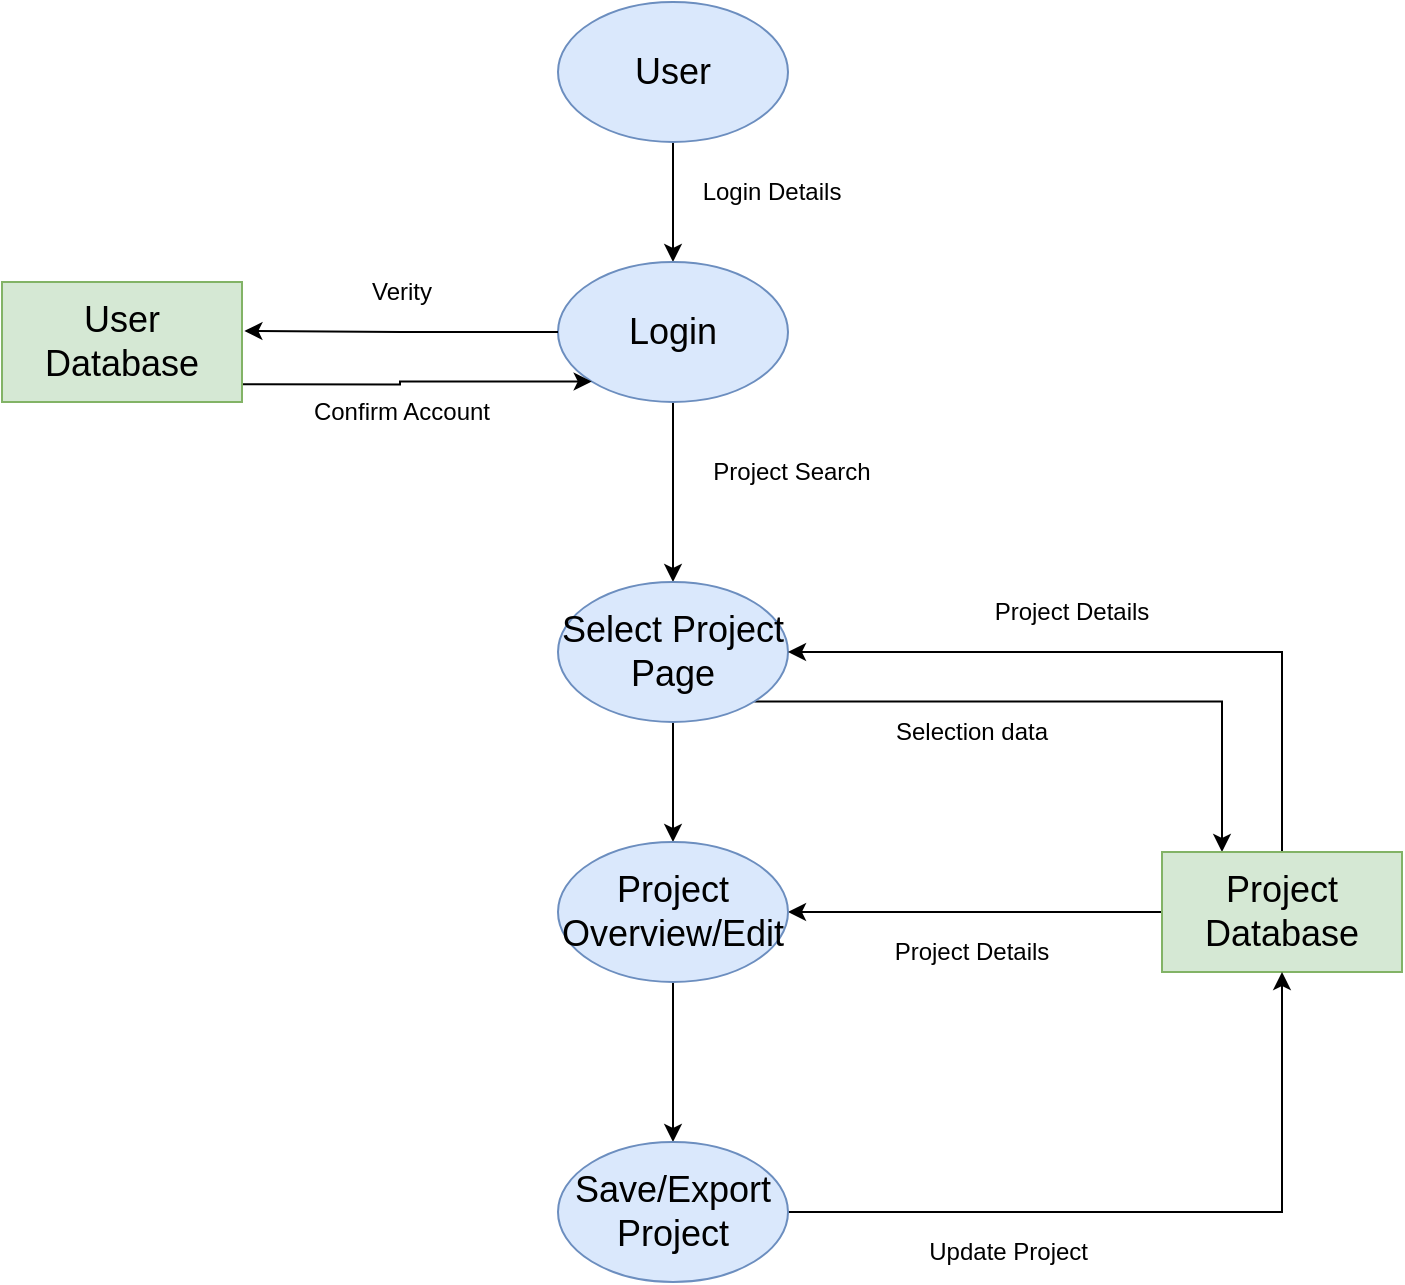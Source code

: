 <mxfile version="26.0.15">
  <diagram name="Page-1" id="Za5r7vRSSpxMHkHjDhww">
    <mxGraphModel dx="998" dy="968" grid="1" gridSize="10" guides="1" tooltips="1" connect="1" arrows="1" fold="1" page="1" pageScale="1" pageWidth="850" pageHeight="1100" math="0" shadow="0">
      <root>
        <mxCell id="0" />
        <mxCell id="1" parent="0" />
        <mxCell id="nnyxv8lna_Qs402GClRL-28" style="edgeStyle=orthogonalEdgeStyle;rounded=0;orthogonalLoop=1;jettySize=auto;html=1;exitX=0.5;exitY=1;exitDx=0;exitDy=0;entryX=0.5;entryY=0;entryDx=0;entryDy=0;" edge="1" parent="1" source="nnyxv8lna_Qs402GClRL-25" target="nnyxv8lna_Qs402GClRL-26">
          <mxGeometry relative="1" as="geometry" />
        </mxCell>
        <mxCell id="nnyxv8lna_Qs402GClRL-25" value="&lt;font style=&quot;font-size: 18px;&quot;&gt;User&lt;/font&gt;" style="ellipse;whiteSpace=wrap;html=1;fillColor=#dae8fc;strokeColor=#6c8ebf;" vertex="1" parent="1">
          <mxGeometry x="368" y="30" width="115" height="70" as="geometry" />
        </mxCell>
        <mxCell id="nnyxv8lna_Qs402GClRL-36" style="edgeStyle=orthogonalEdgeStyle;rounded=0;orthogonalLoop=1;jettySize=auto;html=1;entryX=0.5;entryY=0;entryDx=0;entryDy=0;" edge="1" parent="1" source="nnyxv8lna_Qs402GClRL-26" target="nnyxv8lna_Qs402GClRL-34">
          <mxGeometry relative="1" as="geometry" />
        </mxCell>
        <mxCell id="nnyxv8lna_Qs402GClRL-26" value="&lt;font style=&quot;font-size: 18px;&quot;&gt;Login&lt;/font&gt;" style="ellipse;whiteSpace=wrap;html=1;fillColor=#dae8fc;strokeColor=#6c8ebf;" vertex="1" parent="1">
          <mxGeometry x="368" y="160" width="115" height="70" as="geometry" />
        </mxCell>
        <mxCell id="nnyxv8lna_Qs402GClRL-30" style="edgeStyle=orthogonalEdgeStyle;rounded=0;orthogonalLoop=1;jettySize=auto;html=1;exitX=0.989;exitY=0.853;exitDx=0;exitDy=0;entryX=0;entryY=1;entryDx=0;entryDy=0;exitPerimeter=0;" edge="1" parent="1" source="nnyxv8lna_Qs402GClRL-27" target="nnyxv8lna_Qs402GClRL-26">
          <mxGeometry relative="1" as="geometry" />
        </mxCell>
        <mxCell id="nnyxv8lna_Qs402GClRL-27" value="&lt;font style=&quot;font-size: 18px;&quot;&gt;User Database&lt;/font&gt;" style="rounded=0;whiteSpace=wrap;html=1;fillColor=#d5e8d4;strokeColor=#82b366;" vertex="1" parent="1">
          <mxGeometry x="90" y="170" width="120" height="60" as="geometry" />
        </mxCell>
        <mxCell id="nnyxv8lna_Qs402GClRL-29" style="edgeStyle=orthogonalEdgeStyle;rounded=0;orthogonalLoop=1;jettySize=auto;html=1;exitX=0;exitY=0.5;exitDx=0;exitDy=0;entryX=1.01;entryY=0.408;entryDx=0;entryDy=0;entryPerimeter=0;" edge="1" parent="1" source="nnyxv8lna_Qs402GClRL-26" target="nnyxv8lna_Qs402GClRL-27">
          <mxGeometry relative="1" as="geometry" />
        </mxCell>
        <mxCell id="nnyxv8lna_Qs402GClRL-31" value="Verity" style="text;html=1;align=center;verticalAlign=middle;whiteSpace=wrap;rounded=0;" vertex="1" parent="1">
          <mxGeometry x="260" y="160" width="60" height="30" as="geometry" />
        </mxCell>
        <mxCell id="nnyxv8lna_Qs402GClRL-32" value="Confirm Account" style="text;html=1;align=center;verticalAlign=middle;whiteSpace=wrap;rounded=0;" vertex="1" parent="1">
          <mxGeometry x="225" y="220" width="130" height="30" as="geometry" />
        </mxCell>
        <mxCell id="nnyxv8lna_Qs402GClRL-33" value="Login Details" style="text;html=1;align=center;verticalAlign=middle;whiteSpace=wrap;rounded=0;" vertex="1" parent="1">
          <mxGeometry x="410" y="110" width="130" height="30" as="geometry" />
        </mxCell>
        <mxCell id="nnyxv8lna_Qs402GClRL-40" style="edgeStyle=orthogonalEdgeStyle;rounded=0;orthogonalLoop=1;jettySize=auto;html=1;" edge="1" parent="1" source="nnyxv8lna_Qs402GClRL-34" target="nnyxv8lna_Qs402GClRL-38">
          <mxGeometry relative="1" as="geometry" />
        </mxCell>
        <mxCell id="nnyxv8lna_Qs402GClRL-43" style="edgeStyle=orthogonalEdgeStyle;rounded=0;orthogonalLoop=1;jettySize=auto;html=1;exitX=1;exitY=1;exitDx=0;exitDy=0;entryX=0.25;entryY=0;entryDx=0;entryDy=0;" edge="1" parent="1" source="nnyxv8lna_Qs402GClRL-34" target="nnyxv8lna_Qs402GClRL-35">
          <mxGeometry relative="1" as="geometry" />
        </mxCell>
        <mxCell id="nnyxv8lna_Qs402GClRL-34" value="&lt;font style=&quot;font-size: 18px;&quot;&gt;Select Project Page&lt;/font&gt;" style="ellipse;whiteSpace=wrap;html=1;fillColor=#dae8fc;strokeColor=#6c8ebf;" vertex="1" parent="1">
          <mxGeometry x="368" y="320" width="115" height="70" as="geometry" />
        </mxCell>
        <mxCell id="nnyxv8lna_Qs402GClRL-42" style="edgeStyle=orthogonalEdgeStyle;rounded=0;orthogonalLoop=1;jettySize=auto;html=1;entryX=1;entryY=0.5;entryDx=0;entryDy=0;exitX=0.5;exitY=0;exitDx=0;exitDy=0;" edge="1" parent="1" source="nnyxv8lna_Qs402GClRL-35" target="nnyxv8lna_Qs402GClRL-34">
          <mxGeometry relative="1" as="geometry" />
        </mxCell>
        <mxCell id="nnyxv8lna_Qs402GClRL-44" style="edgeStyle=orthogonalEdgeStyle;rounded=0;orthogonalLoop=1;jettySize=auto;html=1;exitX=0;exitY=0.5;exitDx=0;exitDy=0;entryX=1;entryY=0.5;entryDx=0;entryDy=0;" edge="1" parent="1" source="nnyxv8lna_Qs402GClRL-35" target="nnyxv8lna_Qs402GClRL-38">
          <mxGeometry relative="1" as="geometry" />
        </mxCell>
        <mxCell id="nnyxv8lna_Qs402GClRL-35" value="&lt;font style=&quot;font-size: 18px;&quot;&gt;Project Database&lt;/font&gt;" style="rounded=0;whiteSpace=wrap;html=1;fillColor=#d5e8d4;strokeColor=#82b366;" vertex="1" parent="1">
          <mxGeometry x="670" y="455" width="120" height="60" as="geometry" />
        </mxCell>
        <mxCell id="nnyxv8lna_Qs402GClRL-37" value="Project Search" style="text;html=1;align=center;verticalAlign=middle;whiteSpace=wrap;rounded=0;" vertex="1" parent="1">
          <mxGeometry x="420" y="250" width="130" height="30" as="geometry" />
        </mxCell>
        <mxCell id="nnyxv8lna_Qs402GClRL-41" style="edgeStyle=orthogonalEdgeStyle;rounded=0;orthogonalLoop=1;jettySize=auto;html=1;" edge="1" parent="1" source="nnyxv8lna_Qs402GClRL-38" target="nnyxv8lna_Qs402GClRL-39">
          <mxGeometry relative="1" as="geometry" />
        </mxCell>
        <mxCell id="nnyxv8lna_Qs402GClRL-38" value="&lt;font style=&quot;font-size: 18px;&quot;&gt;Project Overview/Edit&lt;/font&gt;" style="ellipse;whiteSpace=wrap;html=1;fillColor=#dae8fc;strokeColor=#6c8ebf;" vertex="1" parent="1">
          <mxGeometry x="368" y="450" width="115" height="70" as="geometry" />
        </mxCell>
        <mxCell id="nnyxv8lna_Qs402GClRL-45" style="edgeStyle=orthogonalEdgeStyle;rounded=0;orthogonalLoop=1;jettySize=auto;html=1;" edge="1" parent="1" source="nnyxv8lna_Qs402GClRL-39" target="nnyxv8lna_Qs402GClRL-35">
          <mxGeometry relative="1" as="geometry" />
        </mxCell>
        <mxCell id="nnyxv8lna_Qs402GClRL-39" value="&lt;font style=&quot;font-size: 18px;&quot;&gt;Save/Export Project&lt;/font&gt;" style="ellipse;whiteSpace=wrap;html=1;fillColor=#dae8fc;strokeColor=#6c8ebf;" vertex="1" parent="1">
          <mxGeometry x="368" y="600" width="115" height="70" as="geometry" />
        </mxCell>
        <mxCell id="nnyxv8lna_Qs402GClRL-46" value="Project Details" style="text;html=1;align=center;verticalAlign=middle;whiteSpace=wrap;rounded=0;" vertex="1" parent="1">
          <mxGeometry x="560" y="320" width="130" height="30" as="geometry" />
        </mxCell>
        <mxCell id="nnyxv8lna_Qs402GClRL-47" value="Selection data" style="text;html=1;align=center;verticalAlign=middle;whiteSpace=wrap;rounded=0;" vertex="1" parent="1">
          <mxGeometry x="510" y="380" width="130" height="30" as="geometry" />
        </mxCell>
        <mxCell id="nnyxv8lna_Qs402GClRL-48" value="Project Details" style="text;html=1;align=center;verticalAlign=middle;whiteSpace=wrap;rounded=0;" vertex="1" parent="1">
          <mxGeometry x="510" y="490" width="130" height="30" as="geometry" />
        </mxCell>
        <mxCell id="nnyxv8lna_Qs402GClRL-49" value="Update Project&amp;nbsp;" style="text;html=1;align=center;verticalAlign=middle;whiteSpace=wrap;rounded=0;" vertex="1" parent="1">
          <mxGeometry x="530" y="640" width="130" height="30" as="geometry" />
        </mxCell>
      </root>
    </mxGraphModel>
  </diagram>
</mxfile>
